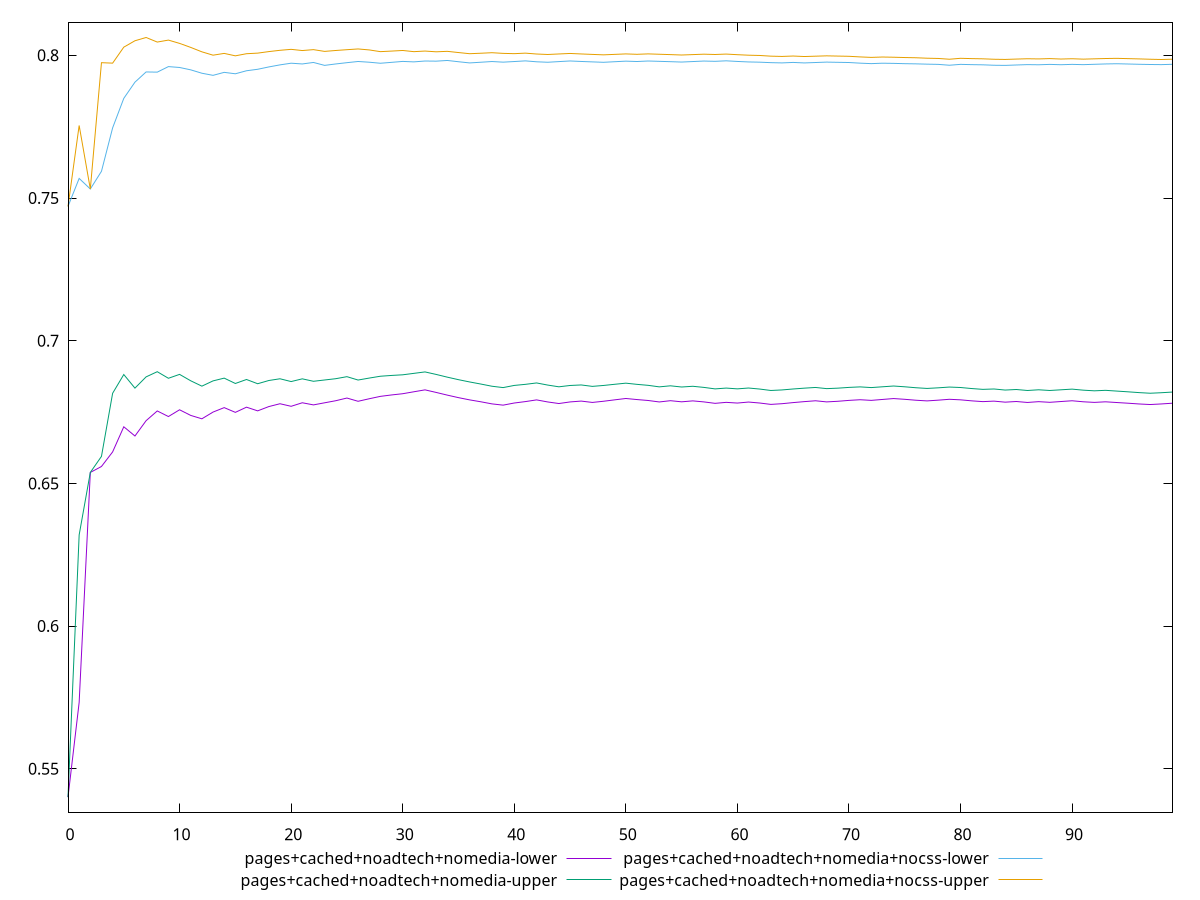 reset

$pagesCachedNoadtechNomediaLower <<EOF
0 0.5400648853491867
1 0.5732731195969046
2 0.6538431534476699
3 0.6559385135792327
4 0.6610339957677122
5 0.6698369645349322
6 0.6666083889236085
7 0.6719754290719772
8 0.6753850379079286
9 0.6734278654847219
10 0.6757972233977292
11 0.6738239578134337
12 0.6726378899795731
13 0.6749937665152022
14 0.6765539690751972
15 0.6748924164554648
16 0.676710690737479
17 0.6754189661611817
18 0.6769197909250683
19 0.6779138935403458
20 0.6770177974301322
21 0.6782556559014147
22 0.6775074216642835
23 0.6782438296641901
24 0.6789715196945405
25 0.6799107843020801
26 0.6787705670984377
27 0.679661145632702
28 0.6804986876218281
29 0.6809933021249142
30 0.6814236789181182
31 0.6821051164381298
32 0.682773846979533
33 0.6818745431519521
34 0.6809313208446537
35 0.6800483746174578
36 0.6792680136410308
37 0.6786013393623423
38 0.6778630704156094
39 0.6774219137950651
40 0.6781692606739865
41 0.6786687473806933
42 0.6792622486352474
43 0.6785388790304323
44 0.6779871646738077
45 0.6785482949031403
46 0.6788426445564997
47 0.6783727379152598
48 0.6787831358600857
49 0.6792781977742721
50 0.6797547212809786
51 0.6793790324461224
52 0.6790508433218394
53 0.6785405805311289
54 0.6789815519484524
55 0.6785878876356386
56 0.6789147305584339
57 0.67855487212532
58 0.6780530032055074
59 0.6783980251519549
60 0.6781526522161633
61 0.6785063433532423
62 0.6781671844909221
63 0.6776827101617522
64 0.6779291997147994
65 0.6783160260023764
66 0.678656189575416
67 0.6789541171393423
68 0.6785617904889845
69 0.6787727795260444
70 0.6790887746840716
71 0.6793187102613054
72 0.6790942949443421
73 0.6794142143647552
74 0.6797271665727235
75 0.6794671932313219
76 0.6791419814360078
77 0.6789098403972875
78 0.6791665329941768
79 0.6794729345297101
80 0.6792821326961116
81 0.6789265279049831
82 0.6786564728945346
83 0.6788270569020005
84 0.6784667867601546
85 0.6786963750423296
86 0.6783631435663565
87 0.6786426546849019
88 0.6784146326795558
89 0.6786890301723829
90 0.6789569996651141
91 0.6785990034639595
92 0.6783885365213909
93 0.6785907754790687
94 0.6783410765139801
95 0.6781003124098604
96 0.6778339756639882
97 0.6776336679232244
98 0.6778406745397894
99 0.6781006000678887
EOF

$pagesCachedNoadtechNomediaUpper <<EOF
0 0.5400648853491867
1 0.6319513891955936
2 0.6538431534476699
3 0.659475429422428
4 0.681578665783236
5 0.6881502706046303
6 0.6833868162558052
7 0.6873240492659985
8 0.6891387516818704
9 0.6868357311005839
10 0.688201544950533
11 0.685956673691561
12 0.6840776850559465
13 0.6859188362867383
14 0.68688748429595
15 0.6850139638806005
16 0.6864095571110159
17 0.6849242122383262
18 0.6860548198050863
19 0.6866613056658005
20 0.6856867238535013
21 0.6866401433726249
22 0.6857823556487154
23 0.6862364789120666
24 0.6866893106664724
25 0.6873988458459556
26 0.6862189610368955
27 0.6869079962898004
28 0.6875514359551745
29 0.6878282982436039
30 0.6880535111464524
31 0.6885585978195854
32 0.6890627048789273
33 0.6881810050339981
34 0.6872280191879676
35 0.6863451868910885
36 0.6855470653863199
37 0.6848180789054715
38 0.6840471955703484
39 0.68357213220869
40 0.6843300064789061
41 0.6847113281538589
42 0.6851980366673808
43 0.6844523000977298
44 0.683847410968789
45 0.6843134919969829
46 0.6844975300930942
47 0.6839995010813793
48 0.6843180925480027
49 0.6847274570940036
50 0.6851218998189664
51 0.6847046113438564
52 0.6843611326838188
53 0.683827093491697
54 0.6841946557782889
55 0.683776927742827
56 0.6840330316787376
57 0.6836385897626106
58 0.6831175571398669
59 0.6834001041643342
60 0.6831278120338365
61 0.6834226263896224
62 0.6830604034763332
63 0.682558310926592
64 0.6827493231969148
65 0.6830869331031151
66 0.6833742836172267
67 0.6836193678432927
68 0.6832109625590304
69 0.6833718671833483
70 0.6836381443875973
71 0.6838187783536724
72 0.6835764169377161
73 0.6838527586088881
74 0.684122580399717
75 0.6838545092815913
76 0.683519317045383
77 0.6832762466579643
78 0.6834912594460257
79 0.6837594064880042
80 0.6836034839514467
81 0.6832365068963641
82 0.6829515667942518
83 0.6830825867318131
84 0.6827082073099144
85 0.6829004724967636
86 0.6825571402996423
87 0.6828029715760858
88 0.682557773994129
89 0.6827999151387376
90 0.6830360830674933
91 0.6826690875829478
92 0.6824423154911108
93 0.6826109375519517
94 0.682348293094525
95 0.6820949601626884
96 0.6818152752526938
97 0.6815946673064517
98 0.6817735718873552
99 0.6820075243706515
EOF

$pagesCachedNoadtechNomediaNocssLower <<EOF
0 0.7470570504417968
1 0.7568621290071019
2 0.7531582155109052
3 0.7593638278295232
4 0.7745756138293466
5 0.7849181380456304
6 0.7905913081203577
7 0.7941731253456485
8 0.7941033518582119
9 0.7960459185051204
10 0.7957395933727818
11 0.7949070071131129
12 0.7937217213091282
13 0.7929835731615675
14 0.7940282024501814
15 0.7935291698712784
16 0.7945915328372496
17 0.795105997207835
18 0.7959298489522392
19 0.7966504928270346
20 0.7972347180171627
21 0.796974303492282
22 0.797498386118959
23 0.7964738399653424
24 0.7969730687096857
25 0.7974201227996501
26 0.7978378204189714
27 0.7975816780633849
28 0.7972192428485996
29 0.7975352718486642
30 0.7978618764247425
31 0.7977001038365098
32 0.7980017910964281
33 0.7979525320581382
34 0.7981961170849824
35 0.7977523869879392
36 0.7973349925509732
37 0.7975722925131469
38 0.7978251595032614
39 0.7976051818774782
40 0.7978204151682414
41 0.7980538155017824
42 0.797731872541969
43 0.7975684432415903
44 0.7977986298358103
45 0.7980189177469184
46 0.7978470039989816
47 0.7976967470078735
48 0.7975513165091525
49 0.7977548750369321
50 0.79795435993958
51 0.7978249171295478
52 0.7980079112498594
53 0.797888451402159
54 0.7977710069890702
55 0.7976392949098708
56 0.7978159786424842
57 0.7979924830847819
58 0.7978939585441174
59 0.7980722721858048
60 0.7978516533707382
61 0.7976782573375921
62 0.7975939322285913
63 0.7974296935725994
64 0.7973410241124206
65 0.797506900857327
66 0.7973330710054575
67 0.7974762069558783
68 0.7976200204442284
69 0.7975441732790507
70 0.7974770407144085
71 0.7972517880286779
72 0.7970876137260992
73 0.79723565103383
74 0.7971736184802071
75 0.797072758334528
76 0.7970075507474138
77 0.7969019734952068
78 0.7968244979634845
79 0.7965229152516397
80 0.7968290721843632
81 0.796731682724744
82 0.7966696073445744
83 0.7965180889135898
84 0.7964674765671319
85 0.7966090560181533
86 0.7967400661047473
87 0.7966869852313484
88 0.7968194151811845
89 0.7967037096099508
90 0.7968245264372494
91 0.7967288724272528
92 0.7968526342873528
93 0.7969779218591543
94 0.7970515486849942
95 0.7969566385501103
96 0.7968562324617104
97 0.7967837495424849
98 0.7967396870355252
99 0.7968535556010096
EOF

$pagesCachedNoadtechNomediaNocssUpper <<EOF
0 0.7470570504417968
1 0.775424694842319
2 0.7531582155109052
3 0.7974174137863987
4 0.797259939015995
5 0.8028607904748094
6 0.8050990731913208
7 0.8062459818319894
8 0.8046441530662662
9 0.8053327864848635
10 0.8041793627721736
11 0.8027691037054062
12 0.8012202869380295
13 0.800049329576108
14 0.8006705032153995
15 0.7998189923079181
16 0.8005577803974521
17 0.8007664012761525
18 0.801303684062941
19 0.8017572368896035
20 0.8020916796538632
21 0.8016717760265402
22 0.8019899343328446
23 0.8013733913312282
24 0.8016919723698404
25 0.801969736776421
26 0.8022294336639527
27 0.80188966990384
28 0.8012848475507233
29 0.8014831457962529
30 0.8016995064176653
31 0.8012822612974401
32 0.8014920684968523
33 0.8012319964567658
34 0.8013942501908212
35 0.8009695433091587
36 0.8005633650202095
37 0.8007284821135866
38 0.8009140141760794
39 0.8006810672394155
40 0.800579680560434
41 0.8007635283615517
42 0.800457579134641
43 0.8002891262640958
44 0.8004741402637227
45 0.8006507757855923
46 0.8004753248604688
47 0.8003187268693788
48 0.800165395390991
49 0.8003296990800752
50 0.8004912390960233
51 0.8003543010505577
52 0.8005009239505724
53 0.8003735052326119
54 0.8002472062947437
55 0.8001065187310218
56 0.8002505600828084
57 0.8003954522298912
58 0.8002877220430815
59 0.8004363519092216
60 0.8002183473205301
61 0.8000407604675787
62 0.7999456012255098
63 0.7997036013707793
64 0.7996071397028635
65 0.7997490688274167
66 0.7995746229993165
67 0.7996938827437337
68 0.7998143778187464
69 0.79973115075411
70 0.7996561305082599
71 0.7994397076054306
72 0.7992738999753008
73 0.7994010472571608
74 0.7993301310462314
75 0.7992215796483798
76 0.7991470799810391
77 0.7989843920842767
78 0.7988997247734712
79 0.7986280152078563
80 0.7989517893271378
81 0.7988460638956293
82 0.7987740055813831
83 0.7986196123826946
84 0.7985585244593348
85 0.7986835287562914
86 0.7987977565633603
87 0.7987349933428004
88 0.7988513760285778
89 0.7986943185100593
90 0.7988000889624128
91 0.7986570764979632
92 0.7987671826398226
93 0.798879117966831
94 0.7989389417726719
95 0.7988406347892263
96 0.7987402535558815
97 0.7986232590829415
98 0.7985353754179803
99 0.798637665582619
EOF

set key outside below
set xrange [0:99]
set yrange [0.5347412634195307:0.8115696037616454]
set trange [0.5347412634195307:0.8115696037616454]
set terminal svg size 640, 560 enhanced background rgb 'white'
set output "report_00019_2021-02-10T18-14-37.922Z//meta/scoreEstimate/comparison/sorted/3_vs_4.svg"

plot $pagesCachedNoadtechNomediaLower title "pages+cached+noadtech+nomedia-lower" with line, \
     $pagesCachedNoadtechNomediaUpper title "pages+cached+noadtech+nomedia-upper" with line, \
     $pagesCachedNoadtechNomediaNocssLower title "pages+cached+noadtech+nomedia+nocss-lower" with line, \
     $pagesCachedNoadtechNomediaNocssUpper title "pages+cached+noadtech+nomedia+nocss-upper" with line

reset

